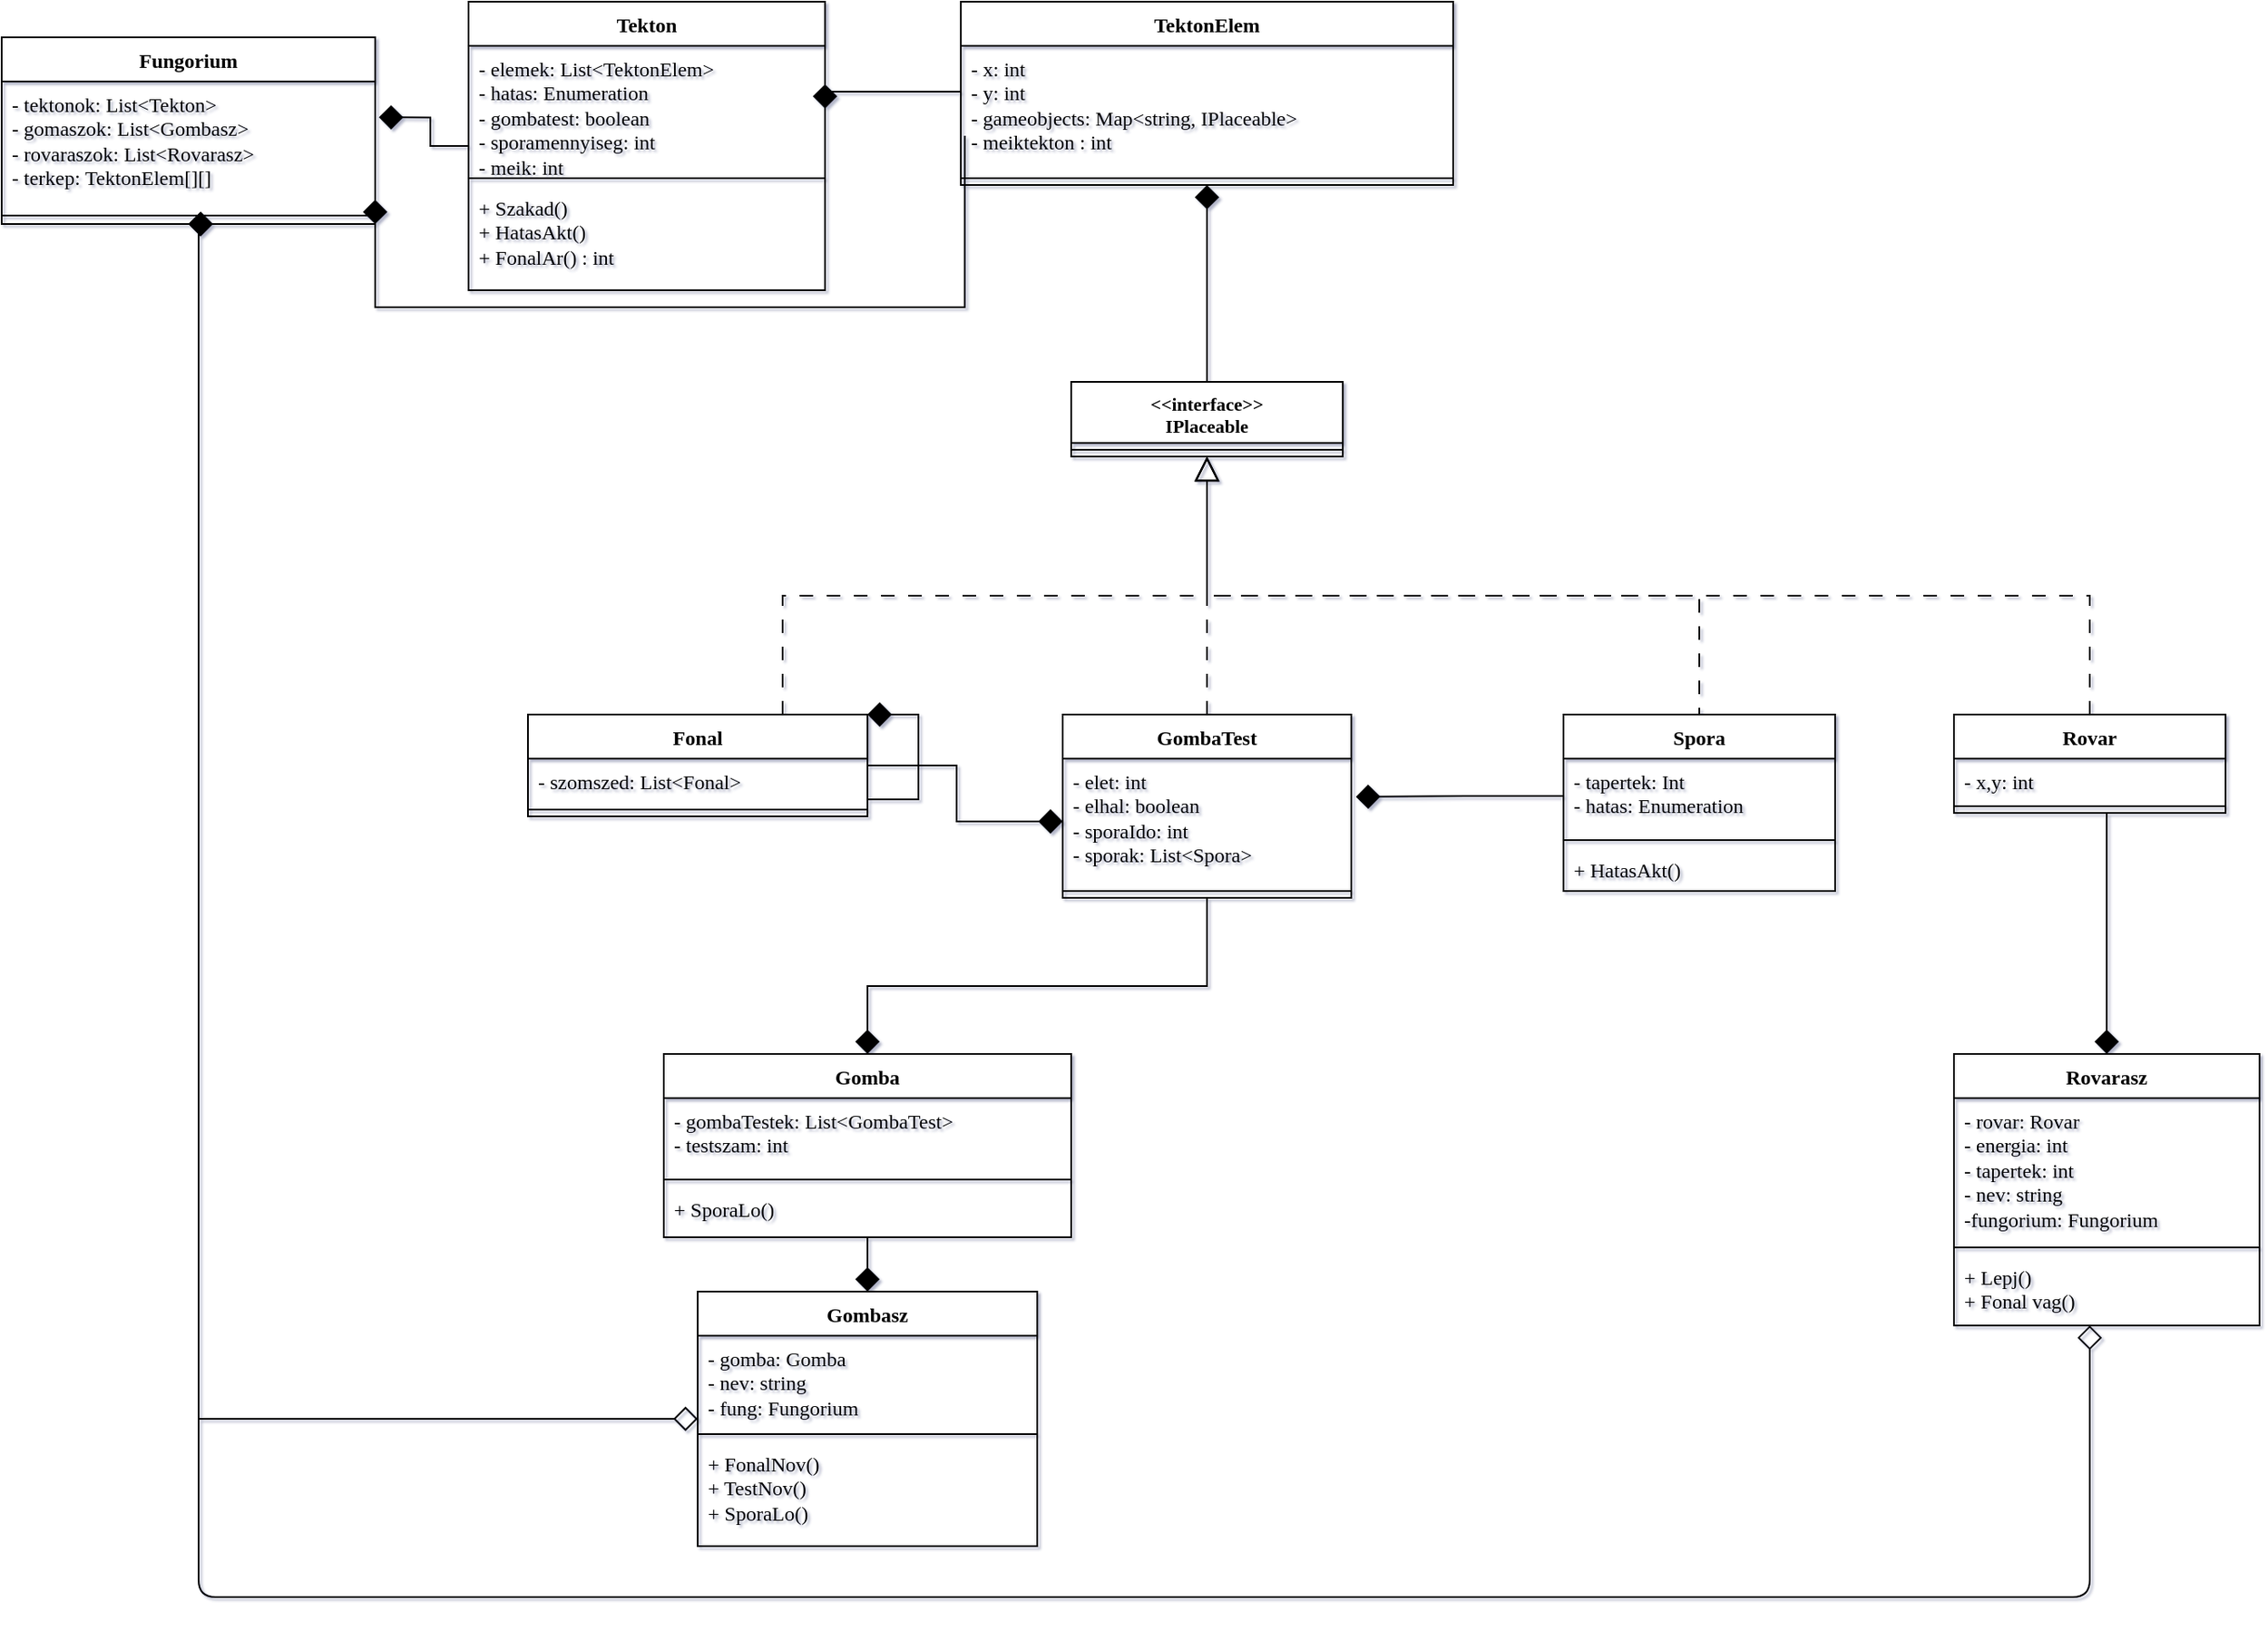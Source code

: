 <mxfile version="26.0.16">
  <diagram name="Page-1" id="QS5Mz85oaNEiWpul6-S5">
    <mxGraphModel dx="1194" dy="378" grid="1" gridSize="10" guides="1" tooltips="1" connect="1" arrows="1" fold="1" page="0" pageScale="1" pageWidth="850" pageHeight="1100" math="0" shadow="1">
      <root>
        <mxCell id="0" />
        <mxCell id="1" parent="0" />
        <mxCell id="gR0rm1tbDsfKvDMnP-O4-3" style="edgeStyle=orthogonalEdgeStyle;rounded=0;orthogonalLoop=1;jettySize=auto;html=1;entryX=0.5;entryY=1;entryDx=0;entryDy=0;dashed=1;dashPattern=8 8;strokeColor=default;align=center;verticalAlign=middle;fontFamily=Helvetica;fontSize=11;fontColor=default;labelBackgroundColor=default;startSize=12;endArrow=block;endFill=0;endSize=12;curved=0;exitX=0.5;exitY=0;exitDx=0;exitDy=0;" parent="1" target="CVm5r9nSp5FHEXivWLYl-62" edge="1">
          <mxGeometry relative="1" as="geometry">
            <Array as="points">
              <mxPoint x="890" y="560" />
              <mxPoint x="890" y="490" />
              <mxPoint x="600" y="490" />
            </Array>
            <mxPoint x="910" y="560" as="sourcePoint" />
            <mxPoint x="620" y="408" as="targetPoint" />
          </mxGeometry>
        </mxCell>
        <mxCell id="CVm5r9nSp5FHEXivWLYl-14" value="Spora" style="swimlane;fontStyle=1;align=center;verticalAlign=top;childLayout=stackLayout;horizontal=1;startSize=26;horizontalStack=0;resizeParent=1;resizeParentMax=0;resizeLast=0;collapsible=1;marginBottom=0;whiteSpace=wrap;html=1;fontFamily=Lucida Console;labelBackgroundColor=none;" parent="1" vertex="1">
          <mxGeometry x="810" y="560" width="160" height="104" as="geometry" />
        </mxCell>
        <mxCell id="CVm5r9nSp5FHEXivWLYl-15" value="&lt;div&gt;- tapertek: Int&lt;/div&gt;&lt;div&gt;- hatas: Enumeration&lt;/div&gt;" style="text;strokeColor=none;fillColor=none;align=left;verticalAlign=top;spacingLeft=4;spacingRight=4;overflow=hidden;rotatable=0;points=[[0,0.5],[1,0.5]];portConstraint=eastwest;whiteSpace=wrap;html=1;fontFamily=Lucida Console;labelBackgroundColor=none;" parent="CVm5r9nSp5FHEXivWLYl-14" vertex="1">
          <mxGeometry y="26" width="160" height="44" as="geometry" />
        </mxCell>
        <mxCell id="CVm5r9nSp5FHEXivWLYl-16" value="" style="line;strokeWidth=1;fillColor=none;align=left;verticalAlign=middle;spacingTop=-1;spacingLeft=3;spacingRight=3;rotatable=0;labelPosition=right;points=[];portConstraint=eastwest;strokeColor=inherit;fontFamily=Lucida Console;labelBackgroundColor=none;" parent="CVm5r9nSp5FHEXivWLYl-14" vertex="1">
          <mxGeometry y="70" width="160" height="8" as="geometry" />
        </mxCell>
        <mxCell id="CVm5r9nSp5FHEXivWLYl-17" value="+ HatasAkt()" style="text;strokeColor=none;fillColor=none;align=left;verticalAlign=top;spacingLeft=4;spacingRight=4;overflow=hidden;rotatable=0;points=[[0,0.5],[1,0.5]];portConstraint=eastwest;whiteSpace=wrap;html=1;fontFamily=Lucida Console;labelBackgroundColor=none;" parent="CVm5r9nSp5FHEXivWLYl-14" vertex="1">
          <mxGeometry y="78" width="160" height="26" as="geometry" />
        </mxCell>
        <mxCell id="CVm5r9nSp5FHEXivWLYl-79" style="edgeStyle=orthogonalEdgeStyle;shape=connector;curved=0;rounded=0;orthogonalLoop=1;jettySize=auto;html=1;entryX=1.01;entryY=0.286;entryDx=0;entryDy=0;strokeColor=default;align=center;verticalAlign=middle;fontFamily=Helvetica;fontSize=11;fontColor=default;labelBackgroundColor=default;startSize=12;endArrow=diamond;endFill=1;endSize=12;entryPerimeter=0;" parent="1" source="CVm5r9nSp5FHEXivWLYl-22" target="CVm5r9nSp5FHEXivWLYl-56" edge="1">
          <mxGeometry relative="1" as="geometry" />
        </mxCell>
        <mxCell id="CVm5r9nSp5FHEXivWLYl-22" value="&lt;div&gt;Tekton&lt;/div&gt;" style="swimlane;fontStyle=1;align=center;verticalAlign=top;childLayout=stackLayout;horizontal=1;startSize=26;horizontalStack=0;resizeParent=1;resizeParentMax=0;resizeLast=0;collapsible=1;marginBottom=0;whiteSpace=wrap;html=1;fontFamily=Lucida Console;labelBackgroundColor=none;" parent="1" vertex="1">
          <mxGeometry x="165" y="140" width="210" height="170" as="geometry" />
        </mxCell>
        <mxCell id="CVm5r9nSp5FHEXivWLYl-23" value="&lt;div&gt;- elemek: List&amp;lt;TektonElem&amp;gt;&lt;/div&gt;&lt;div&gt;- hatas: Enumeration&lt;/div&gt;&lt;div&gt;- gombatest: boolean&lt;/div&gt;&lt;div&gt;- sporamennyiseg: int&lt;/div&gt;&lt;div&gt;- meik: int&lt;/div&gt;" style="text;strokeColor=none;fillColor=none;align=left;verticalAlign=top;spacingLeft=4;spacingRight=4;overflow=hidden;rotatable=0;points=[[0,0.5],[1,0.5]];portConstraint=eastwest;whiteSpace=wrap;html=1;fontFamily=Lucida Console;labelBackgroundColor=none;" parent="CVm5r9nSp5FHEXivWLYl-22" vertex="1">
          <mxGeometry y="26" width="210" height="74" as="geometry" />
        </mxCell>
        <mxCell id="CVm5r9nSp5FHEXivWLYl-24" value="" style="line;strokeWidth=1;fillColor=none;align=left;verticalAlign=middle;spacingTop=-1;spacingLeft=3;spacingRight=3;rotatable=0;labelPosition=right;points=[];portConstraint=eastwest;strokeColor=inherit;fontFamily=Lucida Console;labelBackgroundColor=none;" parent="CVm5r9nSp5FHEXivWLYl-22" vertex="1">
          <mxGeometry y="100" width="210" height="8" as="geometry" />
        </mxCell>
        <mxCell id="CVm5r9nSp5FHEXivWLYl-25" value="&lt;div&gt;+ Szakad()&lt;/div&gt;&lt;div&gt;+ HatasAkt()&lt;/div&gt;&lt;div&gt;+ FonalAr() : int&lt;/div&gt;" style="text;strokeColor=none;fillColor=none;align=left;verticalAlign=top;spacingLeft=4;spacingRight=4;overflow=hidden;rotatable=0;points=[[0,0.5],[1,0.5]];portConstraint=eastwest;whiteSpace=wrap;html=1;fontFamily=Lucida Console;labelBackgroundColor=none;" parent="CVm5r9nSp5FHEXivWLYl-22" vertex="1">
          <mxGeometry y="108" width="210" height="62" as="geometry" />
        </mxCell>
        <mxCell id="CVm5r9nSp5FHEXivWLYl-60" style="edgeStyle=orthogonalEdgeStyle;shape=connector;rounded=0;orthogonalLoop=1;jettySize=auto;html=1;entryX=1;entryY=0.5;entryDx=0;entryDy=0;strokeColor=default;align=center;verticalAlign=middle;fontFamily=Lucida Console;fontSize=11;fontColor=default;labelBackgroundColor=none;startSize=12;endArrow=diamond;endFill=1;endSize=12;" parent="1" source="CVm5r9nSp5FHEXivWLYl-26" target="CVm5r9nSp5FHEXivWLYl-23" edge="1">
          <mxGeometry relative="1" as="geometry">
            <Array as="points">
              <mxPoint x="440" y="193" />
              <mxPoint x="440" y="193" />
            </Array>
          </mxGeometry>
        </mxCell>
        <mxCell id="CVm5r9nSp5FHEXivWLYl-26" value="TektonElem" style="swimlane;fontStyle=1;align=center;verticalAlign=top;childLayout=stackLayout;horizontal=1;startSize=26;horizontalStack=0;resizeParent=1;resizeParentMax=0;resizeLast=0;collapsible=1;marginBottom=0;whiteSpace=wrap;html=1;fontFamily=Lucida Console;labelBackgroundColor=none;" parent="1" vertex="1">
          <mxGeometry x="455" y="140" width="290" height="108" as="geometry" />
        </mxCell>
        <mxCell id="CVm5r9nSp5FHEXivWLYl-27" value="&lt;div&gt;- x: int&lt;/div&gt;&lt;div&gt;- y: int&lt;/div&gt;&lt;div&gt;- gameobjects: Map&amp;lt;string, IPlaceable&amp;gt;&lt;/div&gt;&lt;div&gt;- meiktekton : int&lt;/div&gt;" style="text;strokeColor=none;fillColor=none;align=left;verticalAlign=top;spacingLeft=4;spacingRight=4;overflow=hidden;rotatable=0;points=[[0,0.5],[1,0.5]];portConstraint=eastwest;whiteSpace=wrap;html=1;fontFamily=Lucida Console;labelBackgroundColor=none;" parent="CVm5r9nSp5FHEXivWLYl-26" vertex="1">
          <mxGeometry y="26" width="290" height="74" as="geometry" />
        </mxCell>
        <mxCell id="CVm5r9nSp5FHEXivWLYl-28" value="" style="line;strokeWidth=1;fillColor=none;align=left;verticalAlign=middle;spacingTop=-1;spacingLeft=3;spacingRight=3;rotatable=0;labelPosition=right;points=[];portConstraint=eastwest;strokeColor=inherit;fontFamily=Lucida Console;labelBackgroundColor=none;" parent="CVm5r9nSp5FHEXivWLYl-26" vertex="1">
          <mxGeometry y="100" width="290" height="8" as="geometry" />
        </mxCell>
        <mxCell id="CVm5r9nSp5FHEXivWLYl-75" style="edgeStyle=orthogonalEdgeStyle;shape=connector;curved=0;rounded=0;orthogonalLoop=1;jettySize=auto;html=1;entryX=0.5;entryY=0;entryDx=0;entryDy=0;strokeColor=default;align=center;verticalAlign=middle;fontFamily=Helvetica;fontSize=11;fontColor=default;labelBackgroundColor=default;startSize=12;endArrow=diamond;endFill=1;endSize=12;" parent="1" source="CVm5r9nSp5FHEXivWLYl-30" target="CVm5r9nSp5FHEXivWLYl-51" edge="1">
          <mxGeometry relative="1" as="geometry" />
        </mxCell>
        <mxCell id="CVm5r9nSp5FHEXivWLYl-30" value="Gomba" style="swimlane;fontStyle=1;align=center;verticalAlign=top;childLayout=stackLayout;horizontal=1;startSize=26;horizontalStack=0;resizeParent=1;resizeParentMax=0;resizeLast=0;collapsible=1;marginBottom=0;whiteSpace=wrap;html=1;fontFamily=Lucida Console;labelBackgroundColor=none;" parent="1" vertex="1">
          <mxGeometry x="280" y="760" width="240" height="108" as="geometry" />
        </mxCell>
        <mxCell id="CVm5r9nSp5FHEXivWLYl-31" value="&lt;div&gt;- gombaTestek: List&amp;lt;GombaTest&amp;gt;&lt;/div&gt;&lt;div&gt;- testszam: int&lt;/div&gt;" style="text;strokeColor=none;fillColor=none;align=left;verticalAlign=top;spacingLeft=4;spacingRight=4;overflow=hidden;rotatable=0;points=[[0,0.5],[1,0.5]];portConstraint=eastwest;whiteSpace=wrap;html=1;fontFamily=Lucida Console;labelBackgroundColor=none;" parent="CVm5r9nSp5FHEXivWLYl-30" vertex="1">
          <mxGeometry y="26" width="240" height="44" as="geometry" />
        </mxCell>
        <mxCell id="CVm5r9nSp5FHEXivWLYl-32" value="" style="line;strokeWidth=1;fillColor=none;align=left;verticalAlign=middle;spacingTop=-1;spacingLeft=3;spacingRight=3;rotatable=0;labelPosition=right;points=[];portConstraint=eastwest;strokeColor=inherit;fontFamily=Lucida Console;labelBackgroundColor=none;" parent="CVm5r9nSp5FHEXivWLYl-30" vertex="1">
          <mxGeometry y="70" width="240" height="8" as="geometry" />
        </mxCell>
        <mxCell id="gR0rm1tbDsfKvDMnP-O4-8" value="+ SporaLo()" style="text;strokeColor=none;fillColor=none;align=left;verticalAlign=top;spacingLeft=4;spacingRight=4;overflow=hidden;rotatable=0;points=[[0,0.5],[1,0.5]];portConstraint=eastwest;whiteSpace=wrap;html=1;fontFamily=Lucida Console;labelBackgroundColor=none;" parent="CVm5r9nSp5FHEXivWLYl-30" vertex="1">
          <mxGeometry y="78" width="240" height="30" as="geometry" />
        </mxCell>
        <mxCell id="CVm5r9nSp5FHEXivWLYl-74" style="edgeStyle=orthogonalEdgeStyle;shape=connector;curved=0;rounded=0;orthogonalLoop=1;jettySize=auto;html=1;entryX=0.5;entryY=0;entryDx=0;entryDy=0;strokeColor=default;align=center;verticalAlign=middle;fontFamily=Helvetica;fontSize=11;fontColor=default;labelBackgroundColor=default;startSize=12;endArrow=diamond;endFill=1;endSize=12;" parent="1" source="CVm5r9nSp5FHEXivWLYl-34" target="CVm5r9nSp5FHEXivWLYl-30" edge="1">
          <mxGeometry relative="1" as="geometry">
            <Array as="points">
              <mxPoint x="600" y="720" />
              <mxPoint x="400" y="720" />
            </Array>
          </mxGeometry>
        </mxCell>
        <mxCell id="CVm5r9nSp5FHEXivWLYl-81" style="edgeStyle=orthogonalEdgeStyle;shape=connector;curved=0;rounded=0;orthogonalLoop=1;jettySize=auto;html=1;entryX=0.5;entryY=1;entryDx=0;entryDy=0;strokeColor=default;align=center;verticalAlign=middle;fontFamily=Helvetica;fontSize=11;fontColor=default;labelBackgroundColor=default;startSize=12;endArrow=block;endFill=0;endSize=12;dashed=1;dashPattern=8 8;" parent="1" source="CVm5r9nSp5FHEXivWLYl-34" target="CVm5r9nSp5FHEXivWLYl-62" edge="1">
          <mxGeometry relative="1" as="geometry" />
        </mxCell>
        <mxCell id="CVm5r9nSp5FHEXivWLYl-34" value="GombaTest" style="swimlane;fontStyle=1;align=center;verticalAlign=top;childLayout=stackLayout;horizontal=1;startSize=26;horizontalStack=0;resizeParent=1;resizeParentMax=0;resizeLast=0;collapsible=1;marginBottom=0;whiteSpace=wrap;html=1;fontFamily=Lucida Console;labelBackgroundColor=none;" parent="1" vertex="1">
          <mxGeometry x="515" y="560" width="170" height="108" as="geometry" />
        </mxCell>
        <mxCell id="CVm5r9nSp5FHEXivWLYl-35" value="&lt;div&gt;- elet: int&lt;/div&gt;&lt;div&gt;- elhal: boolean&lt;/div&gt;&lt;div&gt;- sporaIdo: int&lt;/div&gt;&lt;div&gt;- sporak: List&amp;lt;Spora&amp;gt;&lt;/div&gt;" style="text;strokeColor=none;fillColor=none;align=left;verticalAlign=top;spacingLeft=4;spacingRight=4;overflow=hidden;rotatable=0;points=[[0,0.5],[1,0.5]];portConstraint=eastwest;whiteSpace=wrap;html=1;fontFamily=Lucida Console;labelBackgroundColor=none;" parent="CVm5r9nSp5FHEXivWLYl-34" vertex="1">
          <mxGeometry y="26" width="170" height="74" as="geometry" />
        </mxCell>
        <mxCell id="CVm5r9nSp5FHEXivWLYl-36" value="" style="line;strokeWidth=1;fillColor=none;align=left;verticalAlign=middle;spacingTop=-1;spacingLeft=3;spacingRight=3;rotatable=0;labelPosition=right;points=[];portConstraint=eastwest;strokeColor=inherit;fontFamily=Lucida Console;labelBackgroundColor=none;" parent="CVm5r9nSp5FHEXivWLYl-34" vertex="1">
          <mxGeometry y="100" width="170" height="8" as="geometry" />
        </mxCell>
        <mxCell id="CVm5r9nSp5FHEXivWLYl-73" style="edgeStyle=orthogonalEdgeStyle;shape=connector;curved=0;rounded=0;orthogonalLoop=1;jettySize=auto;html=1;entryX=0;entryY=0.5;entryDx=0;entryDy=0;strokeColor=default;align=center;verticalAlign=middle;fontFamily=Helvetica;fontSize=11;fontColor=default;labelBackgroundColor=default;startSize=12;endArrow=diamond;endFill=1;endSize=12;" parent="1" source="CVm5r9nSp5FHEXivWLYl-38" target="CVm5r9nSp5FHEXivWLYl-35" edge="1">
          <mxGeometry relative="1" as="geometry" />
        </mxCell>
        <mxCell id="CVm5r9nSp5FHEXivWLYl-80" style="edgeStyle=orthogonalEdgeStyle;shape=connector;curved=0;rounded=0;orthogonalLoop=1;jettySize=auto;html=1;entryX=0.5;entryY=1;entryDx=0;entryDy=0;strokeColor=default;align=center;verticalAlign=middle;fontFamily=Helvetica;fontSize=11;fontColor=default;labelBackgroundColor=default;startSize=12;endArrow=block;endFill=0;endSize=12;dashed=1;dashPattern=8 8;exitX=0.75;exitY=0;exitDx=0;exitDy=0;" parent="1" source="CVm5r9nSp5FHEXivWLYl-38" target="CVm5r9nSp5FHEXivWLYl-62" edge="1">
          <mxGeometry relative="1" as="geometry">
            <Array as="points">
              <mxPoint x="350" y="490" />
              <mxPoint x="600" y="490" />
            </Array>
          </mxGeometry>
        </mxCell>
        <mxCell id="CVm5r9nSp5FHEXivWLYl-38" value="Fonal" style="swimlane;fontStyle=1;align=center;verticalAlign=top;childLayout=stackLayout;horizontal=1;startSize=26;horizontalStack=0;resizeParent=1;resizeParentMax=0;resizeLast=0;collapsible=1;marginBottom=0;whiteSpace=wrap;html=1;fontFamily=Lucida Console;labelBackgroundColor=none;" parent="1" vertex="1">
          <mxGeometry x="200" y="560" width="200" height="60" as="geometry" />
        </mxCell>
        <mxCell id="hUL_kqnf4HgmXT2WIUqL-4" value="- szomszed: List&amp;lt;Fonal&amp;gt;" style="text;strokeColor=none;fillColor=none;align=left;verticalAlign=top;spacingLeft=4;spacingRight=4;overflow=hidden;rotatable=0;points=[[0,0.5],[1,0.5]];portConstraint=eastwest;whiteSpace=wrap;html=1;fontFamily=Lucida Console;labelBackgroundColor=none;" parent="CVm5r9nSp5FHEXivWLYl-38" vertex="1">
          <mxGeometry y="26" width="200" height="26" as="geometry" />
        </mxCell>
        <mxCell id="CVm5r9nSp5FHEXivWLYl-40" value="" style="line;strokeWidth=1;fillColor=none;align=left;verticalAlign=middle;spacingTop=-1;spacingLeft=3;spacingRight=3;rotatable=0;labelPosition=right;points=[];portConstraint=eastwest;strokeColor=inherit;fontFamily=Lucida Console;labelBackgroundColor=none;" parent="CVm5r9nSp5FHEXivWLYl-38" vertex="1">
          <mxGeometry y="52" width="200" height="8" as="geometry" />
        </mxCell>
        <mxCell id="hUL_kqnf4HgmXT2WIUqL-6" style="edgeStyle=orthogonalEdgeStyle;shape=connector;curved=0;rounded=0;orthogonalLoop=1;jettySize=auto;html=1;entryX=1;entryY=0;entryDx=0;entryDy=0;strokeColor=default;align=center;verticalAlign=middle;fontFamily=Helvetica;fontSize=11;fontColor=default;labelBackgroundColor=default;startSize=12;endArrow=diamond;endFill=1;endSize=12;exitX=1;exitY=0.5;exitDx=0;exitDy=0;" parent="CVm5r9nSp5FHEXivWLYl-38" source="hUL_kqnf4HgmXT2WIUqL-4" target="CVm5r9nSp5FHEXivWLYl-38" edge="1">
          <mxGeometry relative="1" as="geometry">
            <mxPoint x="210" y="73" as="sourcePoint" />
            <mxPoint x="325" y="73" as="targetPoint" />
            <Array as="points">
              <mxPoint x="200" y="50" />
              <mxPoint x="230" y="50" />
              <mxPoint x="230" />
            </Array>
          </mxGeometry>
        </mxCell>
        <mxCell id="CVm5r9nSp5FHEXivWLYl-72" style="edgeStyle=orthogonalEdgeStyle;shape=connector;curved=0;rounded=0;orthogonalLoop=1;jettySize=auto;html=1;entryX=0.5;entryY=0;entryDx=0;entryDy=0;strokeColor=default;align=center;verticalAlign=middle;fontFamily=Helvetica;fontSize=11;fontColor=default;labelBackgroundColor=default;startSize=12;endArrow=diamond;endFill=1;endSize=12;" parent="1" source="CVm5r9nSp5FHEXivWLYl-42" target="CVm5r9nSp5FHEXivWLYl-46" edge="1">
          <mxGeometry relative="1" as="geometry">
            <Array as="points">
              <mxPoint x="1130" y="660" />
              <mxPoint x="1130" y="660" />
            </Array>
          </mxGeometry>
        </mxCell>
        <mxCell id="gR0rm1tbDsfKvDMnP-O4-7" style="edgeStyle=orthogonalEdgeStyle;shape=connector;curved=0;rounded=0;orthogonalLoop=1;jettySize=auto;html=1;entryX=0.5;entryY=1;entryDx=0;entryDy=0;strokeColor=default;align=center;verticalAlign=middle;fontFamily=Helvetica;fontSize=11;fontColor=default;labelBackgroundColor=default;startSize=12;endArrow=block;endFill=0;endSize=12;dashed=1;dashPattern=8 8;" parent="1" source="CVm5r9nSp5FHEXivWLYl-42" target="CVm5r9nSp5FHEXivWLYl-62" edge="1">
          <mxGeometry relative="1" as="geometry">
            <Array as="points">
              <mxPoint x="1120" y="490" />
              <mxPoint x="600" y="490" />
            </Array>
          </mxGeometry>
        </mxCell>
        <mxCell id="CVm5r9nSp5FHEXivWLYl-42" value="Rovar" style="swimlane;fontStyle=1;align=center;verticalAlign=top;childLayout=stackLayout;horizontal=1;startSize=26;horizontalStack=0;resizeParent=1;resizeParentMax=0;resizeLast=0;collapsible=1;marginBottom=0;whiteSpace=wrap;html=1;fontFamily=Lucida Console;labelBackgroundColor=none;" parent="1" vertex="1">
          <mxGeometry x="1040" y="560" width="160" height="58" as="geometry">
            <mxRectangle x="1040" y="560" width="80" height="30" as="alternateBounds" />
          </mxGeometry>
        </mxCell>
        <mxCell id="hUL_kqnf4HgmXT2WIUqL-15" value="- x,y: int" style="text;strokeColor=none;fillColor=none;align=left;verticalAlign=top;spacingLeft=4;spacingRight=4;overflow=hidden;rotatable=0;points=[[0,0.5],[1,0.5]];portConstraint=eastwest;whiteSpace=wrap;html=1;fontFamily=Lucida Console;labelBackgroundColor=none;" parent="CVm5r9nSp5FHEXivWLYl-42" vertex="1">
          <mxGeometry y="26" width="160" height="24" as="geometry" />
        </mxCell>
        <mxCell id="CVm5r9nSp5FHEXivWLYl-44" value="" style="line;strokeWidth=1;fillColor=none;align=left;verticalAlign=middle;spacingTop=-1;spacingLeft=3;spacingRight=3;rotatable=0;labelPosition=right;points=[];portConstraint=eastwest;strokeColor=inherit;fontFamily=Lucida Console;labelBackgroundColor=none;" parent="CVm5r9nSp5FHEXivWLYl-42" vertex="1">
          <mxGeometry y="50" width="160" height="8" as="geometry" />
        </mxCell>
        <mxCell id="CVm5r9nSp5FHEXivWLYl-46" value="&lt;div&gt;Rovarasz&lt;/div&gt;" style="swimlane;fontStyle=1;align=center;verticalAlign=top;childLayout=stackLayout;horizontal=1;startSize=26;horizontalStack=0;resizeParent=1;resizeParentMax=0;resizeLast=0;collapsible=1;marginBottom=0;whiteSpace=wrap;html=1;fontFamily=Lucida Console;labelBackgroundColor=none;" parent="1" vertex="1">
          <mxGeometry x="1040" y="760" width="180" height="160" as="geometry" />
        </mxCell>
        <mxCell id="CVm5r9nSp5FHEXivWLYl-47" value="&lt;div&gt;- rovar: Rovar&lt;/div&gt;&lt;div&gt;- energia: int&lt;/div&gt;&lt;div&gt;- tapertek: int&lt;/div&gt;&lt;div&gt;- nev: string&lt;/div&gt;&lt;div&gt;-fungorium: Fungorium&lt;/div&gt;" style="text;strokeColor=none;fillColor=none;align=left;verticalAlign=top;spacingLeft=4;spacingRight=4;overflow=hidden;rotatable=0;points=[[0,0.5],[1,0.5]];portConstraint=eastwest;whiteSpace=wrap;html=1;fontFamily=Lucida Console;labelBackgroundColor=none;" parent="CVm5r9nSp5FHEXivWLYl-46" vertex="1">
          <mxGeometry y="26" width="180" height="84" as="geometry" />
        </mxCell>
        <mxCell id="CVm5r9nSp5FHEXivWLYl-48" value="" style="line;strokeWidth=1;fillColor=none;align=left;verticalAlign=middle;spacingTop=-1;spacingLeft=3;spacingRight=3;rotatable=0;labelPosition=right;points=[];portConstraint=eastwest;strokeColor=inherit;fontFamily=Lucida Console;labelBackgroundColor=none;" parent="CVm5r9nSp5FHEXivWLYl-46" vertex="1">
          <mxGeometry y="110" width="180" height="8" as="geometry" />
        </mxCell>
        <mxCell id="CVm5r9nSp5FHEXivWLYl-49" value="&lt;div&gt;+ Lepj()&lt;/div&gt;&lt;div&gt;+ Fonal vag()&lt;/div&gt;" style="text;strokeColor=none;fillColor=none;align=left;verticalAlign=top;spacingLeft=4;spacingRight=4;overflow=hidden;rotatable=0;points=[[0,0.5],[1,0.5]];portConstraint=eastwest;whiteSpace=wrap;html=1;fontFamily=Lucida Console;labelBackgroundColor=none;" parent="CVm5r9nSp5FHEXivWLYl-46" vertex="1">
          <mxGeometry y="118" width="180" height="42" as="geometry" />
        </mxCell>
        <mxCell id="CVm5r9nSp5FHEXivWLYl-51" value="Gombasz" style="swimlane;fontStyle=1;align=center;verticalAlign=top;childLayout=stackLayout;horizontal=1;startSize=26;horizontalStack=0;resizeParent=1;resizeParentMax=0;resizeLast=0;collapsible=1;marginBottom=0;whiteSpace=wrap;html=1;fontFamily=Lucida Console;labelBackgroundColor=none;" parent="1" vertex="1">
          <mxGeometry x="300" y="900" width="200" height="150" as="geometry" />
        </mxCell>
        <mxCell id="CVm5r9nSp5FHEXivWLYl-52" value="- gomba: Gomba&lt;div&gt;- nev: string&lt;/div&gt;&lt;div&gt;- fung: Fungorium&lt;/div&gt;" style="text;strokeColor=none;fillColor=none;align=left;verticalAlign=top;spacingLeft=4;spacingRight=4;overflow=hidden;rotatable=0;points=[[0,0.5],[1,0.5]];portConstraint=eastwest;whiteSpace=wrap;html=1;fontFamily=Lucida Console;labelBackgroundColor=none;" parent="CVm5r9nSp5FHEXivWLYl-51" vertex="1">
          <mxGeometry y="26" width="200" height="54" as="geometry" />
        </mxCell>
        <mxCell id="CVm5r9nSp5FHEXivWLYl-53" value="" style="line;strokeWidth=1;fillColor=none;align=left;verticalAlign=middle;spacingTop=-1;spacingLeft=3;spacingRight=3;rotatable=0;labelPosition=right;points=[];portConstraint=eastwest;strokeColor=inherit;fontFamily=Lucida Console;labelBackgroundColor=none;" parent="CVm5r9nSp5FHEXivWLYl-51" vertex="1">
          <mxGeometry y="80" width="200" height="8" as="geometry" />
        </mxCell>
        <mxCell id="CVm5r9nSp5FHEXivWLYl-54" value="&lt;div&gt;+ FonalNov()&lt;/div&gt;&lt;div&gt;+ TestNov()&lt;/div&gt;&lt;div&gt;+ SporaLo()&lt;/div&gt;" style="text;strokeColor=none;fillColor=none;align=left;verticalAlign=top;spacingLeft=4;spacingRight=4;overflow=hidden;rotatable=0;points=[[0,0.5],[1,0.5]];portConstraint=eastwest;whiteSpace=wrap;html=1;fontFamily=Lucida Console;labelBackgroundColor=none;" parent="CVm5r9nSp5FHEXivWLYl-51" vertex="1">
          <mxGeometry y="88" width="200" height="62" as="geometry" />
        </mxCell>
        <mxCell id="CVm5r9nSp5FHEXivWLYl-55" value="Fungorium" style="swimlane;fontStyle=1;align=center;verticalAlign=top;childLayout=stackLayout;horizontal=1;startSize=26;horizontalStack=0;resizeParent=1;resizeParentMax=0;resizeLast=0;collapsible=1;marginBottom=0;whiteSpace=wrap;html=1;fontFamily=Lucida Console;labelBackgroundColor=none;" parent="1" vertex="1">
          <mxGeometry x="-110" y="161" width="220" height="110" as="geometry" />
        </mxCell>
        <mxCell id="CVm5r9nSp5FHEXivWLYl-56" value="- tektonok: List&amp;lt;Tekton&amp;gt;&lt;div&gt;- gomaszok: List&amp;lt;Gombasz&amp;gt;&lt;/div&gt;&lt;div&gt;- rovaraszok: List&amp;lt;Rovarasz&amp;gt;&lt;/div&gt;&lt;div&gt;- terkep: TektonElem[][]&lt;/div&gt;" style="text;strokeColor=none;fillColor=none;align=left;verticalAlign=top;spacingLeft=4;spacingRight=4;overflow=hidden;rotatable=0;points=[[0,0.5],[1,0.5]];portConstraint=eastwest;whiteSpace=wrap;html=1;fontFamily=Lucida Console;labelBackgroundColor=none;" parent="CVm5r9nSp5FHEXivWLYl-55" vertex="1">
          <mxGeometry y="26" width="220" height="74" as="geometry" />
        </mxCell>
        <mxCell id="CVm5r9nSp5FHEXivWLYl-57" value="" style="line;strokeWidth=1;fillColor=none;align=left;verticalAlign=middle;spacingTop=-1;spacingLeft=3;spacingRight=3;rotatable=0;labelPosition=right;points=[];portConstraint=eastwest;strokeColor=inherit;fontFamily=Lucida Console;labelBackgroundColor=none;" parent="CVm5r9nSp5FHEXivWLYl-55" vertex="1">
          <mxGeometry y="100" width="220" height="10" as="geometry" />
        </mxCell>
        <mxCell id="CVm5r9nSp5FHEXivWLYl-66" style="edgeStyle=orthogonalEdgeStyle;shape=connector;rounded=0;orthogonalLoop=1;jettySize=auto;html=1;entryX=0.5;entryY=1;entryDx=0;entryDy=0;strokeColor=default;align=center;verticalAlign=middle;fontFamily=Helvetica;fontSize=11;fontColor=default;labelBackgroundColor=none;startSize=12;endArrow=diamond;endFill=1;endSize=12;curved=0;" parent="1" source="CVm5r9nSp5FHEXivWLYl-62" target="CVm5r9nSp5FHEXivWLYl-26" edge="1">
          <mxGeometry relative="1" as="geometry" />
        </mxCell>
        <mxCell id="CVm5r9nSp5FHEXivWLYl-62" value="&lt;div&gt;&amp;lt;&amp;lt;interface&amp;gt;&amp;gt;&lt;/div&gt;&lt;div&gt;IPlaceable&lt;/div&gt;" style="swimlane;fontStyle=1;align=center;verticalAlign=top;childLayout=stackLayout;horizontal=1;startSize=36;horizontalStack=0;resizeParent=1;resizeParentMax=0;resizeLast=0;collapsible=1;marginBottom=0;whiteSpace=wrap;html=1;fontFamily=Lucida Console;fontSize=11;fontColor=default;labelBackgroundColor=none;" parent="1" vertex="1">
          <mxGeometry x="520" y="364" width="160" height="44" as="geometry" />
        </mxCell>
        <mxCell id="CVm5r9nSp5FHEXivWLYl-64" value="" style="line;strokeWidth=1;fillColor=none;align=left;verticalAlign=middle;spacingTop=-1;spacingLeft=3;spacingRight=3;rotatable=0;labelPosition=right;points=[];portConstraint=eastwest;strokeColor=inherit;fontFamily=Lucida Console;fontSize=11;fontColor=default;labelBackgroundColor=none;" parent="CVm5r9nSp5FHEXivWLYl-62" vertex="1">
          <mxGeometry y="36" width="160" height="8" as="geometry" />
        </mxCell>
        <mxCell id="gR0rm1tbDsfKvDMnP-O4-5" style="edgeStyle=orthogonalEdgeStyle;shape=connector;curved=0;rounded=0;orthogonalLoop=1;jettySize=auto;html=1;exitX=0;exitY=0.5;exitDx=0;exitDy=0;strokeColor=default;align=center;verticalAlign=middle;fontFamily=Helvetica;fontSize=11;fontColor=default;labelBackgroundColor=default;startSize=12;endArrow=diamond;endFill=1;endSize=12;entryX=1.016;entryY=0.304;entryDx=0;entryDy=0;entryPerimeter=0;" parent="1" source="CVm5r9nSp5FHEXivWLYl-15" target="CVm5r9nSp5FHEXivWLYl-35" edge="1">
          <mxGeometry relative="1" as="geometry">
            <mxPoint x="710" y="580" as="targetPoint" />
          </mxGeometry>
        </mxCell>
        <mxCell id="hUL_kqnf4HgmXT2WIUqL-1" style="edgeStyle=orthogonalEdgeStyle;shape=connector;curved=0;rounded=0;orthogonalLoop=1;jettySize=auto;html=1;strokeColor=default;align=center;verticalAlign=middle;fontFamily=Helvetica;fontSize=11;fontColor=default;labelBackgroundColor=default;startSize=12;endArrow=diamond;endFill=1;endSize=12;exitX=0;exitY=0.5;exitDx=0;exitDy=0;entryX=0.5;entryY=1;entryDx=0;entryDy=0;startArrow=diamond;startFill=0;" parent="1" source="CVm5r9nSp5FHEXivWLYl-51" target="CVm5r9nSp5FHEXivWLYl-55" edge="1">
          <mxGeometry relative="1" as="geometry">
            <mxPoint x="410" y="860" as="sourcePoint" />
            <mxPoint x="-20" y="580" as="targetPoint" />
            <Array as="points">
              <mxPoint x="6" y="975" />
            </Array>
          </mxGeometry>
        </mxCell>
        <mxCell id="hUL_kqnf4HgmXT2WIUqL-2" style="edgeStyle=orthogonalEdgeStyle;shape=connector;curved=0;rounded=1;orthogonalLoop=1;jettySize=auto;html=1;strokeColor=default;align=center;verticalAlign=middle;fontFamily=Helvetica;fontSize=11;fontColor=default;labelBackgroundColor=default;startSize=12;endArrow=diamond;endFill=1;endSize=12;entryX=0.5;entryY=1;entryDx=0;entryDy=0;startArrow=diamond;startFill=0;" parent="1" source="CVm5r9nSp5FHEXivWLYl-49" target="CVm5r9nSp5FHEXivWLYl-55" edge="1">
          <mxGeometry relative="1" as="geometry">
            <mxPoint x="310" y="910" as="sourcePoint" />
            <mxPoint x="-39" y="265" as="targetPoint" />
            <Array as="points">
              <mxPoint x="1120" y="1080" />
              <mxPoint x="6" y="1080" />
            </Array>
          </mxGeometry>
        </mxCell>
        <mxCell id="CbNkVc1PVV-oJ6_EyCk4-1" style="edgeStyle=orthogonalEdgeStyle;shape=connector;rounded=0;orthogonalLoop=1;jettySize=auto;html=1;entryX=1;entryY=0.941;entryDx=0;entryDy=0;strokeColor=default;align=center;verticalAlign=middle;fontFamily=Lucida Console;fontSize=11;fontColor=default;labelBackgroundColor=none;startSize=12;endArrow=diamond;endFill=1;endSize=12;exitX=0.008;exitY=0.716;exitDx=0;exitDy=0;exitPerimeter=0;entryPerimeter=0;" parent="1" source="CVm5r9nSp5FHEXivWLYl-27" target="CVm5r9nSp5FHEXivWLYl-56" edge="1">
          <mxGeometry relative="1" as="geometry">
            <Array as="points">
              <mxPoint x="457" y="320" />
              <mxPoint x="110" y="320" />
            </Array>
            <mxPoint x="465" y="203" as="sourcePoint" />
            <mxPoint x="385" y="203" as="targetPoint" />
          </mxGeometry>
        </mxCell>
      </root>
    </mxGraphModel>
  </diagram>
</mxfile>
